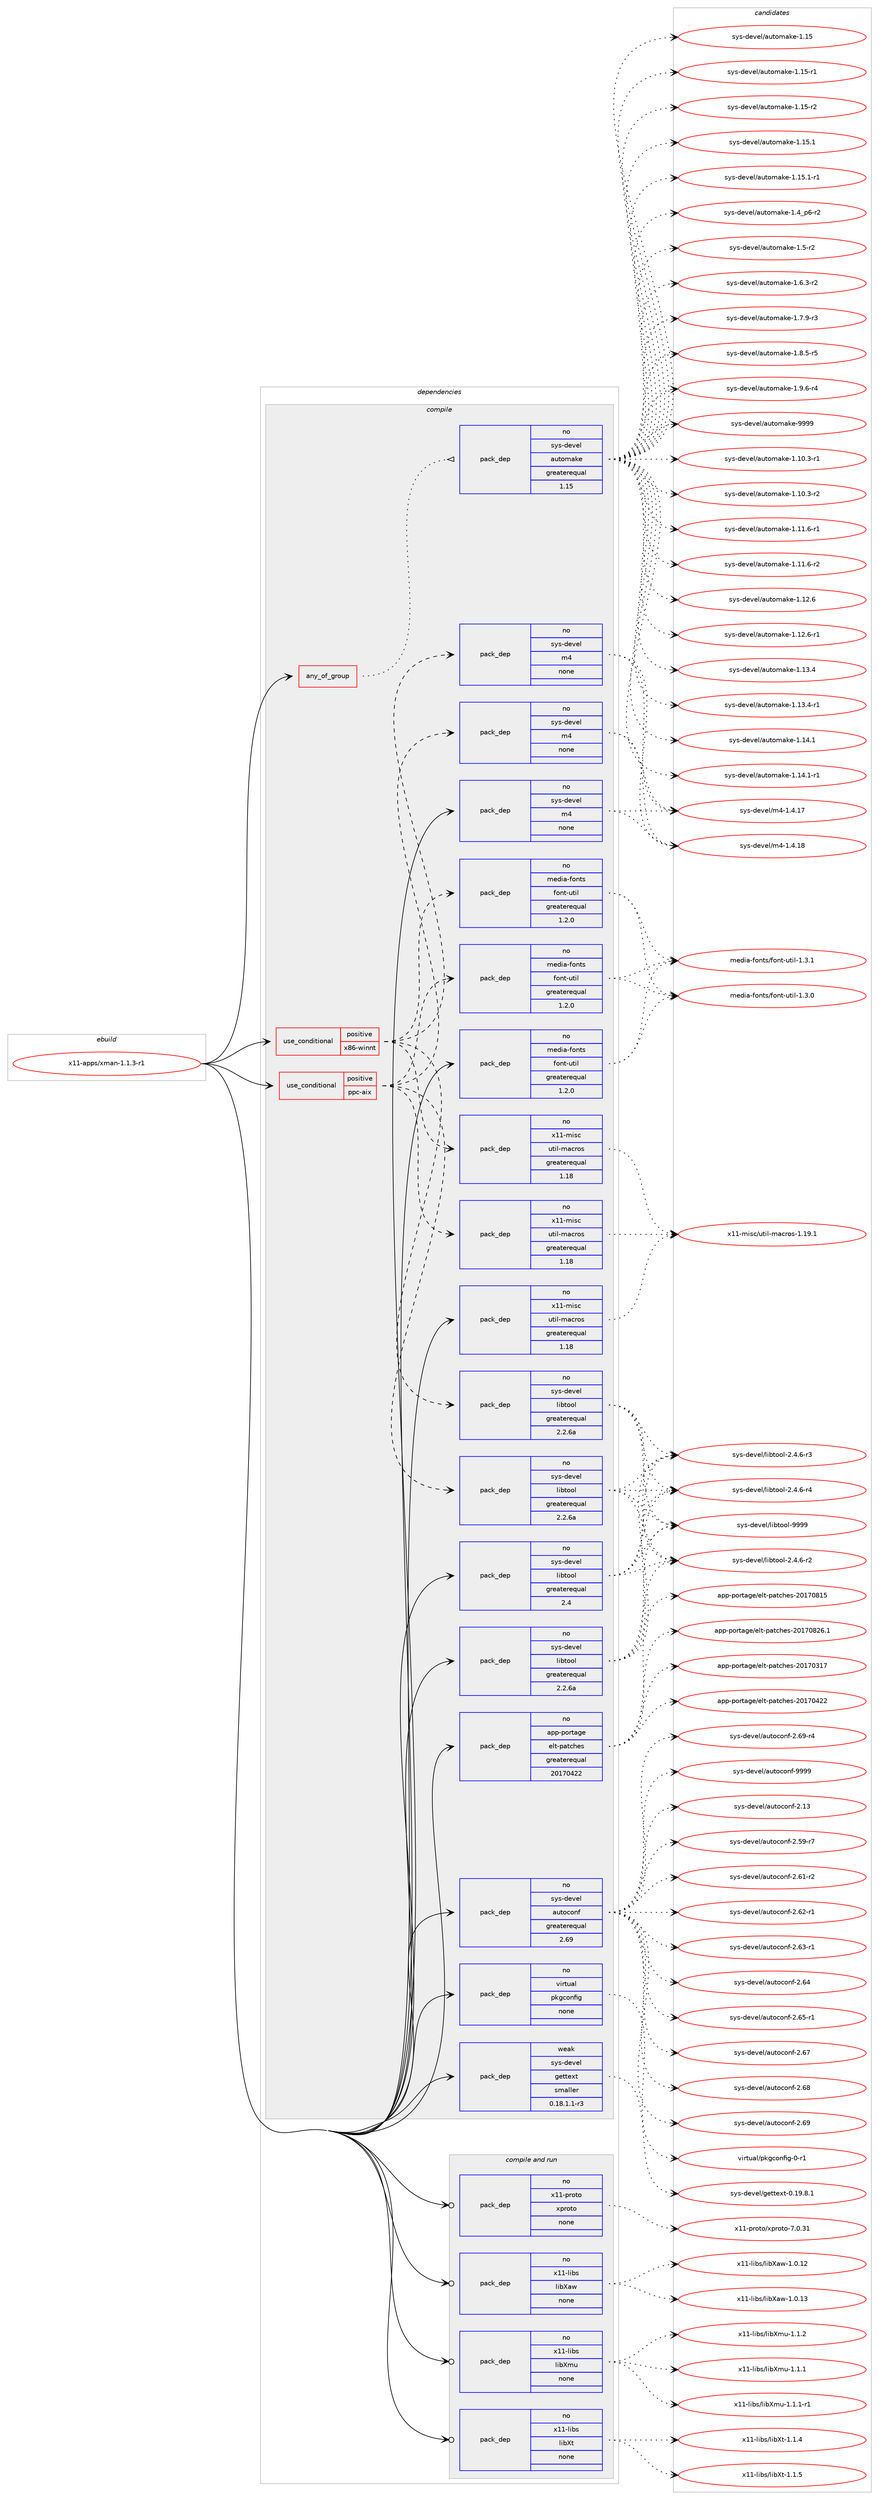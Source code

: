 digraph prolog {

# *************
# Graph options
# *************

newrank=true;
concentrate=true;
compound=true;
graph [rankdir=LR,fontname=Helvetica,fontsize=10,ranksep=1.5];#, ranksep=2.5, nodesep=0.2];
edge  [arrowhead=vee];
node  [fontname=Helvetica,fontsize=10];

# **********
# The ebuild
# **********

subgraph cluster_leftcol {
color=gray;
rank=same;
label=<<i>ebuild</i>>;
id [label="x11-apps/xman-1.1.3-r1", color=red, width=4, href="../x11-apps/xman-1.1.3-r1.svg"];
}

# ****************
# The dependencies
# ****************

subgraph cluster_midcol {
color=gray;
label=<<i>dependencies</i>>;
subgraph cluster_compile {
fillcolor="#eeeeee";
style=filled;
label=<<i>compile</i>>;
subgraph any9085 {
dependency510806 [label=<<TABLE BORDER="0" CELLBORDER="1" CELLSPACING="0" CELLPADDING="4"><TR><TD CELLPADDING="10">any_of_group</TD></TR></TABLE>>, shape=none, color=red];subgraph pack379798 {
dependency510807 [label=<<TABLE BORDER="0" CELLBORDER="1" CELLSPACING="0" CELLPADDING="4" WIDTH="220"><TR><TD ROWSPAN="6" CELLPADDING="30">pack_dep</TD></TR><TR><TD WIDTH="110">no</TD></TR><TR><TD>sys-devel</TD></TR><TR><TD>automake</TD></TR><TR><TD>greaterequal</TD></TR><TR><TD>1.15</TD></TR></TABLE>>, shape=none, color=blue];
}
dependency510806:e -> dependency510807:w [weight=20,style="dotted",arrowhead="oinv"];
}
id:e -> dependency510806:w [weight=20,style="solid",arrowhead="vee"];
subgraph cond121584 {
dependency510808 [label=<<TABLE BORDER="0" CELLBORDER="1" CELLSPACING="0" CELLPADDING="4"><TR><TD ROWSPAN="3" CELLPADDING="10">use_conditional</TD></TR><TR><TD>positive</TD></TR><TR><TD>ppc-aix</TD></TR></TABLE>>, shape=none, color=red];
subgraph pack379799 {
dependency510809 [label=<<TABLE BORDER="0" CELLBORDER="1" CELLSPACING="0" CELLPADDING="4" WIDTH="220"><TR><TD ROWSPAN="6" CELLPADDING="30">pack_dep</TD></TR><TR><TD WIDTH="110">no</TD></TR><TR><TD>sys-devel</TD></TR><TR><TD>libtool</TD></TR><TR><TD>greaterequal</TD></TR><TR><TD>2.2.6a</TD></TR></TABLE>>, shape=none, color=blue];
}
dependency510808:e -> dependency510809:w [weight=20,style="dashed",arrowhead="vee"];
subgraph pack379800 {
dependency510810 [label=<<TABLE BORDER="0" CELLBORDER="1" CELLSPACING="0" CELLPADDING="4" WIDTH="220"><TR><TD ROWSPAN="6" CELLPADDING="30">pack_dep</TD></TR><TR><TD WIDTH="110">no</TD></TR><TR><TD>sys-devel</TD></TR><TR><TD>m4</TD></TR><TR><TD>none</TD></TR><TR><TD></TD></TR></TABLE>>, shape=none, color=blue];
}
dependency510808:e -> dependency510810:w [weight=20,style="dashed",arrowhead="vee"];
subgraph pack379801 {
dependency510811 [label=<<TABLE BORDER="0" CELLBORDER="1" CELLSPACING="0" CELLPADDING="4" WIDTH="220"><TR><TD ROWSPAN="6" CELLPADDING="30">pack_dep</TD></TR><TR><TD WIDTH="110">no</TD></TR><TR><TD>x11-misc</TD></TR><TR><TD>util-macros</TD></TR><TR><TD>greaterequal</TD></TR><TR><TD>1.18</TD></TR></TABLE>>, shape=none, color=blue];
}
dependency510808:e -> dependency510811:w [weight=20,style="dashed",arrowhead="vee"];
subgraph pack379802 {
dependency510812 [label=<<TABLE BORDER="0" CELLBORDER="1" CELLSPACING="0" CELLPADDING="4" WIDTH="220"><TR><TD ROWSPAN="6" CELLPADDING="30">pack_dep</TD></TR><TR><TD WIDTH="110">no</TD></TR><TR><TD>media-fonts</TD></TR><TR><TD>font-util</TD></TR><TR><TD>greaterequal</TD></TR><TR><TD>1.2.0</TD></TR></TABLE>>, shape=none, color=blue];
}
dependency510808:e -> dependency510812:w [weight=20,style="dashed",arrowhead="vee"];
}
id:e -> dependency510808:w [weight=20,style="solid",arrowhead="vee"];
subgraph cond121585 {
dependency510813 [label=<<TABLE BORDER="0" CELLBORDER="1" CELLSPACING="0" CELLPADDING="4"><TR><TD ROWSPAN="3" CELLPADDING="10">use_conditional</TD></TR><TR><TD>positive</TD></TR><TR><TD>x86-winnt</TD></TR></TABLE>>, shape=none, color=red];
subgraph pack379803 {
dependency510814 [label=<<TABLE BORDER="0" CELLBORDER="1" CELLSPACING="0" CELLPADDING="4" WIDTH="220"><TR><TD ROWSPAN="6" CELLPADDING="30">pack_dep</TD></TR><TR><TD WIDTH="110">no</TD></TR><TR><TD>sys-devel</TD></TR><TR><TD>libtool</TD></TR><TR><TD>greaterequal</TD></TR><TR><TD>2.2.6a</TD></TR></TABLE>>, shape=none, color=blue];
}
dependency510813:e -> dependency510814:w [weight=20,style="dashed",arrowhead="vee"];
subgraph pack379804 {
dependency510815 [label=<<TABLE BORDER="0" CELLBORDER="1" CELLSPACING="0" CELLPADDING="4" WIDTH="220"><TR><TD ROWSPAN="6" CELLPADDING="30">pack_dep</TD></TR><TR><TD WIDTH="110">no</TD></TR><TR><TD>sys-devel</TD></TR><TR><TD>m4</TD></TR><TR><TD>none</TD></TR><TR><TD></TD></TR></TABLE>>, shape=none, color=blue];
}
dependency510813:e -> dependency510815:w [weight=20,style="dashed",arrowhead="vee"];
subgraph pack379805 {
dependency510816 [label=<<TABLE BORDER="0" CELLBORDER="1" CELLSPACING="0" CELLPADDING="4" WIDTH="220"><TR><TD ROWSPAN="6" CELLPADDING="30">pack_dep</TD></TR><TR><TD WIDTH="110">no</TD></TR><TR><TD>x11-misc</TD></TR><TR><TD>util-macros</TD></TR><TR><TD>greaterequal</TD></TR><TR><TD>1.18</TD></TR></TABLE>>, shape=none, color=blue];
}
dependency510813:e -> dependency510816:w [weight=20,style="dashed",arrowhead="vee"];
subgraph pack379806 {
dependency510817 [label=<<TABLE BORDER="0" CELLBORDER="1" CELLSPACING="0" CELLPADDING="4" WIDTH="220"><TR><TD ROWSPAN="6" CELLPADDING="30">pack_dep</TD></TR><TR><TD WIDTH="110">no</TD></TR><TR><TD>media-fonts</TD></TR><TR><TD>font-util</TD></TR><TR><TD>greaterequal</TD></TR><TR><TD>1.2.0</TD></TR></TABLE>>, shape=none, color=blue];
}
dependency510813:e -> dependency510817:w [weight=20,style="dashed",arrowhead="vee"];
}
id:e -> dependency510813:w [weight=20,style="solid",arrowhead="vee"];
subgraph pack379807 {
dependency510818 [label=<<TABLE BORDER="0" CELLBORDER="1" CELLSPACING="0" CELLPADDING="4" WIDTH="220"><TR><TD ROWSPAN="6" CELLPADDING="30">pack_dep</TD></TR><TR><TD WIDTH="110">no</TD></TR><TR><TD>app-portage</TD></TR><TR><TD>elt-patches</TD></TR><TR><TD>greaterequal</TD></TR><TR><TD>20170422</TD></TR></TABLE>>, shape=none, color=blue];
}
id:e -> dependency510818:w [weight=20,style="solid",arrowhead="vee"];
subgraph pack379808 {
dependency510819 [label=<<TABLE BORDER="0" CELLBORDER="1" CELLSPACING="0" CELLPADDING="4" WIDTH="220"><TR><TD ROWSPAN="6" CELLPADDING="30">pack_dep</TD></TR><TR><TD WIDTH="110">no</TD></TR><TR><TD>media-fonts</TD></TR><TR><TD>font-util</TD></TR><TR><TD>greaterequal</TD></TR><TR><TD>1.2.0</TD></TR></TABLE>>, shape=none, color=blue];
}
id:e -> dependency510819:w [weight=20,style="solid",arrowhead="vee"];
subgraph pack379809 {
dependency510820 [label=<<TABLE BORDER="0" CELLBORDER="1" CELLSPACING="0" CELLPADDING="4" WIDTH="220"><TR><TD ROWSPAN="6" CELLPADDING="30">pack_dep</TD></TR><TR><TD WIDTH="110">no</TD></TR><TR><TD>sys-devel</TD></TR><TR><TD>autoconf</TD></TR><TR><TD>greaterequal</TD></TR><TR><TD>2.69</TD></TR></TABLE>>, shape=none, color=blue];
}
id:e -> dependency510820:w [weight=20,style="solid",arrowhead="vee"];
subgraph pack379810 {
dependency510821 [label=<<TABLE BORDER="0" CELLBORDER="1" CELLSPACING="0" CELLPADDING="4" WIDTH="220"><TR><TD ROWSPAN="6" CELLPADDING="30">pack_dep</TD></TR><TR><TD WIDTH="110">no</TD></TR><TR><TD>sys-devel</TD></TR><TR><TD>libtool</TD></TR><TR><TD>greaterequal</TD></TR><TR><TD>2.2.6a</TD></TR></TABLE>>, shape=none, color=blue];
}
id:e -> dependency510821:w [weight=20,style="solid",arrowhead="vee"];
subgraph pack379811 {
dependency510822 [label=<<TABLE BORDER="0" CELLBORDER="1" CELLSPACING="0" CELLPADDING="4" WIDTH="220"><TR><TD ROWSPAN="6" CELLPADDING="30">pack_dep</TD></TR><TR><TD WIDTH="110">no</TD></TR><TR><TD>sys-devel</TD></TR><TR><TD>libtool</TD></TR><TR><TD>greaterequal</TD></TR><TR><TD>2.4</TD></TR></TABLE>>, shape=none, color=blue];
}
id:e -> dependency510822:w [weight=20,style="solid",arrowhead="vee"];
subgraph pack379812 {
dependency510823 [label=<<TABLE BORDER="0" CELLBORDER="1" CELLSPACING="0" CELLPADDING="4" WIDTH="220"><TR><TD ROWSPAN="6" CELLPADDING="30">pack_dep</TD></TR><TR><TD WIDTH="110">no</TD></TR><TR><TD>sys-devel</TD></TR><TR><TD>m4</TD></TR><TR><TD>none</TD></TR><TR><TD></TD></TR></TABLE>>, shape=none, color=blue];
}
id:e -> dependency510823:w [weight=20,style="solid",arrowhead="vee"];
subgraph pack379813 {
dependency510824 [label=<<TABLE BORDER="0" CELLBORDER="1" CELLSPACING="0" CELLPADDING="4" WIDTH="220"><TR><TD ROWSPAN="6" CELLPADDING="30">pack_dep</TD></TR><TR><TD WIDTH="110">no</TD></TR><TR><TD>virtual</TD></TR><TR><TD>pkgconfig</TD></TR><TR><TD>none</TD></TR><TR><TD></TD></TR></TABLE>>, shape=none, color=blue];
}
id:e -> dependency510824:w [weight=20,style="solid",arrowhead="vee"];
subgraph pack379814 {
dependency510825 [label=<<TABLE BORDER="0" CELLBORDER="1" CELLSPACING="0" CELLPADDING="4" WIDTH="220"><TR><TD ROWSPAN="6" CELLPADDING="30">pack_dep</TD></TR><TR><TD WIDTH="110">no</TD></TR><TR><TD>x11-misc</TD></TR><TR><TD>util-macros</TD></TR><TR><TD>greaterequal</TD></TR><TR><TD>1.18</TD></TR></TABLE>>, shape=none, color=blue];
}
id:e -> dependency510825:w [weight=20,style="solid",arrowhead="vee"];
subgraph pack379815 {
dependency510826 [label=<<TABLE BORDER="0" CELLBORDER="1" CELLSPACING="0" CELLPADDING="4" WIDTH="220"><TR><TD ROWSPAN="6" CELLPADDING="30">pack_dep</TD></TR><TR><TD WIDTH="110">weak</TD></TR><TR><TD>sys-devel</TD></TR><TR><TD>gettext</TD></TR><TR><TD>smaller</TD></TR><TR><TD>0.18.1.1-r3</TD></TR></TABLE>>, shape=none, color=blue];
}
id:e -> dependency510826:w [weight=20,style="solid",arrowhead="vee"];
}
subgraph cluster_compileandrun {
fillcolor="#eeeeee";
style=filled;
label=<<i>compile and run</i>>;
subgraph pack379816 {
dependency510827 [label=<<TABLE BORDER="0" CELLBORDER="1" CELLSPACING="0" CELLPADDING="4" WIDTH="220"><TR><TD ROWSPAN="6" CELLPADDING="30">pack_dep</TD></TR><TR><TD WIDTH="110">no</TD></TR><TR><TD>x11-libs</TD></TR><TR><TD>libXaw</TD></TR><TR><TD>none</TD></TR><TR><TD></TD></TR></TABLE>>, shape=none, color=blue];
}
id:e -> dependency510827:w [weight=20,style="solid",arrowhead="odotvee"];
subgraph pack379817 {
dependency510828 [label=<<TABLE BORDER="0" CELLBORDER="1" CELLSPACING="0" CELLPADDING="4" WIDTH="220"><TR><TD ROWSPAN="6" CELLPADDING="30">pack_dep</TD></TR><TR><TD WIDTH="110">no</TD></TR><TR><TD>x11-libs</TD></TR><TR><TD>libXmu</TD></TR><TR><TD>none</TD></TR><TR><TD></TD></TR></TABLE>>, shape=none, color=blue];
}
id:e -> dependency510828:w [weight=20,style="solid",arrowhead="odotvee"];
subgraph pack379818 {
dependency510829 [label=<<TABLE BORDER="0" CELLBORDER="1" CELLSPACING="0" CELLPADDING="4" WIDTH="220"><TR><TD ROWSPAN="6" CELLPADDING="30">pack_dep</TD></TR><TR><TD WIDTH="110">no</TD></TR><TR><TD>x11-libs</TD></TR><TR><TD>libXt</TD></TR><TR><TD>none</TD></TR><TR><TD></TD></TR></TABLE>>, shape=none, color=blue];
}
id:e -> dependency510829:w [weight=20,style="solid",arrowhead="odotvee"];
subgraph pack379819 {
dependency510830 [label=<<TABLE BORDER="0" CELLBORDER="1" CELLSPACING="0" CELLPADDING="4" WIDTH="220"><TR><TD ROWSPAN="6" CELLPADDING="30">pack_dep</TD></TR><TR><TD WIDTH="110">no</TD></TR><TR><TD>x11-proto</TD></TR><TR><TD>xproto</TD></TR><TR><TD>none</TD></TR><TR><TD></TD></TR></TABLE>>, shape=none, color=blue];
}
id:e -> dependency510830:w [weight=20,style="solid",arrowhead="odotvee"];
}
subgraph cluster_run {
fillcolor="#eeeeee";
style=filled;
label=<<i>run</i>>;
}
}

# **************
# The candidates
# **************

subgraph cluster_choices {
rank=same;
color=gray;
label=<<i>candidates</i>>;

subgraph choice379798 {
color=black;
nodesep=1;
choice11512111545100101118101108479711711611110997107101454946494846514511449 [label="sys-devel/automake-1.10.3-r1", color=red, width=4,href="../sys-devel/automake-1.10.3-r1.svg"];
choice11512111545100101118101108479711711611110997107101454946494846514511450 [label="sys-devel/automake-1.10.3-r2", color=red, width=4,href="../sys-devel/automake-1.10.3-r2.svg"];
choice11512111545100101118101108479711711611110997107101454946494946544511449 [label="sys-devel/automake-1.11.6-r1", color=red, width=4,href="../sys-devel/automake-1.11.6-r1.svg"];
choice11512111545100101118101108479711711611110997107101454946494946544511450 [label="sys-devel/automake-1.11.6-r2", color=red, width=4,href="../sys-devel/automake-1.11.6-r2.svg"];
choice1151211154510010111810110847971171161111099710710145494649504654 [label="sys-devel/automake-1.12.6", color=red, width=4,href="../sys-devel/automake-1.12.6.svg"];
choice11512111545100101118101108479711711611110997107101454946495046544511449 [label="sys-devel/automake-1.12.6-r1", color=red, width=4,href="../sys-devel/automake-1.12.6-r1.svg"];
choice1151211154510010111810110847971171161111099710710145494649514652 [label="sys-devel/automake-1.13.4", color=red, width=4,href="../sys-devel/automake-1.13.4.svg"];
choice11512111545100101118101108479711711611110997107101454946495146524511449 [label="sys-devel/automake-1.13.4-r1", color=red, width=4,href="../sys-devel/automake-1.13.4-r1.svg"];
choice1151211154510010111810110847971171161111099710710145494649524649 [label="sys-devel/automake-1.14.1", color=red, width=4,href="../sys-devel/automake-1.14.1.svg"];
choice11512111545100101118101108479711711611110997107101454946495246494511449 [label="sys-devel/automake-1.14.1-r1", color=red, width=4,href="../sys-devel/automake-1.14.1-r1.svg"];
choice115121115451001011181011084797117116111109971071014549464953 [label="sys-devel/automake-1.15", color=red, width=4,href="../sys-devel/automake-1.15.svg"];
choice1151211154510010111810110847971171161111099710710145494649534511449 [label="sys-devel/automake-1.15-r1", color=red, width=4,href="../sys-devel/automake-1.15-r1.svg"];
choice1151211154510010111810110847971171161111099710710145494649534511450 [label="sys-devel/automake-1.15-r2", color=red, width=4,href="../sys-devel/automake-1.15-r2.svg"];
choice1151211154510010111810110847971171161111099710710145494649534649 [label="sys-devel/automake-1.15.1", color=red, width=4,href="../sys-devel/automake-1.15.1.svg"];
choice11512111545100101118101108479711711611110997107101454946495346494511449 [label="sys-devel/automake-1.15.1-r1", color=red, width=4,href="../sys-devel/automake-1.15.1-r1.svg"];
choice115121115451001011181011084797117116111109971071014549465295112544511450 [label="sys-devel/automake-1.4_p6-r2", color=red, width=4,href="../sys-devel/automake-1.4_p6-r2.svg"];
choice11512111545100101118101108479711711611110997107101454946534511450 [label="sys-devel/automake-1.5-r2", color=red, width=4,href="../sys-devel/automake-1.5-r2.svg"];
choice115121115451001011181011084797117116111109971071014549465446514511450 [label="sys-devel/automake-1.6.3-r2", color=red, width=4,href="../sys-devel/automake-1.6.3-r2.svg"];
choice115121115451001011181011084797117116111109971071014549465546574511451 [label="sys-devel/automake-1.7.9-r3", color=red, width=4,href="../sys-devel/automake-1.7.9-r3.svg"];
choice115121115451001011181011084797117116111109971071014549465646534511453 [label="sys-devel/automake-1.8.5-r5", color=red, width=4,href="../sys-devel/automake-1.8.5-r5.svg"];
choice115121115451001011181011084797117116111109971071014549465746544511452 [label="sys-devel/automake-1.9.6-r4", color=red, width=4,href="../sys-devel/automake-1.9.6-r4.svg"];
choice115121115451001011181011084797117116111109971071014557575757 [label="sys-devel/automake-9999", color=red, width=4,href="../sys-devel/automake-9999.svg"];
dependency510807:e -> choice11512111545100101118101108479711711611110997107101454946494846514511449:w [style=dotted,weight="100"];
dependency510807:e -> choice11512111545100101118101108479711711611110997107101454946494846514511450:w [style=dotted,weight="100"];
dependency510807:e -> choice11512111545100101118101108479711711611110997107101454946494946544511449:w [style=dotted,weight="100"];
dependency510807:e -> choice11512111545100101118101108479711711611110997107101454946494946544511450:w [style=dotted,weight="100"];
dependency510807:e -> choice1151211154510010111810110847971171161111099710710145494649504654:w [style=dotted,weight="100"];
dependency510807:e -> choice11512111545100101118101108479711711611110997107101454946495046544511449:w [style=dotted,weight="100"];
dependency510807:e -> choice1151211154510010111810110847971171161111099710710145494649514652:w [style=dotted,weight="100"];
dependency510807:e -> choice11512111545100101118101108479711711611110997107101454946495146524511449:w [style=dotted,weight="100"];
dependency510807:e -> choice1151211154510010111810110847971171161111099710710145494649524649:w [style=dotted,weight="100"];
dependency510807:e -> choice11512111545100101118101108479711711611110997107101454946495246494511449:w [style=dotted,weight="100"];
dependency510807:e -> choice115121115451001011181011084797117116111109971071014549464953:w [style=dotted,weight="100"];
dependency510807:e -> choice1151211154510010111810110847971171161111099710710145494649534511449:w [style=dotted,weight="100"];
dependency510807:e -> choice1151211154510010111810110847971171161111099710710145494649534511450:w [style=dotted,weight="100"];
dependency510807:e -> choice1151211154510010111810110847971171161111099710710145494649534649:w [style=dotted,weight="100"];
dependency510807:e -> choice11512111545100101118101108479711711611110997107101454946495346494511449:w [style=dotted,weight="100"];
dependency510807:e -> choice115121115451001011181011084797117116111109971071014549465295112544511450:w [style=dotted,weight="100"];
dependency510807:e -> choice11512111545100101118101108479711711611110997107101454946534511450:w [style=dotted,weight="100"];
dependency510807:e -> choice115121115451001011181011084797117116111109971071014549465446514511450:w [style=dotted,weight="100"];
dependency510807:e -> choice115121115451001011181011084797117116111109971071014549465546574511451:w [style=dotted,weight="100"];
dependency510807:e -> choice115121115451001011181011084797117116111109971071014549465646534511453:w [style=dotted,weight="100"];
dependency510807:e -> choice115121115451001011181011084797117116111109971071014549465746544511452:w [style=dotted,weight="100"];
dependency510807:e -> choice115121115451001011181011084797117116111109971071014557575757:w [style=dotted,weight="100"];
}
subgraph choice379799 {
color=black;
nodesep=1;
choice1151211154510010111810110847108105981161111111084550465246544511450 [label="sys-devel/libtool-2.4.6-r2", color=red, width=4,href="../sys-devel/libtool-2.4.6-r2.svg"];
choice1151211154510010111810110847108105981161111111084550465246544511451 [label="sys-devel/libtool-2.4.6-r3", color=red, width=4,href="../sys-devel/libtool-2.4.6-r3.svg"];
choice1151211154510010111810110847108105981161111111084550465246544511452 [label="sys-devel/libtool-2.4.6-r4", color=red, width=4,href="../sys-devel/libtool-2.4.6-r4.svg"];
choice1151211154510010111810110847108105981161111111084557575757 [label="sys-devel/libtool-9999", color=red, width=4,href="../sys-devel/libtool-9999.svg"];
dependency510809:e -> choice1151211154510010111810110847108105981161111111084550465246544511450:w [style=dotted,weight="100"];
dependency510809:e -> choice1151211154510010111810110847108105981161111111084550465246544511451:w [style=dotted,weight="100"];
dependency510809:e -> choice1151211154510010111810110847108105981161111111084550465246544511452:w [style=dotted,weight="100"];
dependency510809:e -> choice1151211154510010111810110847108105981161111111084557575757:w [style=dotted,weight="100"];
}
subgraph choice379800 {
color=black;
nodesep=1;
choice11512111545100101118101108471095245494652464955 [label="sys-devel/m4-1.4.17", color=red, width=4,href="../sys-devel/m4-1.4.17.svg"];
choice11512111545100101118101108471095245494652464956 [label="sys-devel/m4-1.4.18", color=red, width=4,href="../sys-devel/m4-1.4.18.svg"];
dependency510810:e -> choice11512111545100101118101108471095245494652464955:w [style=dotted,weight="100"];
dependency510810:e -> choice11512111545100101118101108471095245494652464956:w [style=dotted,weight="100"];
}
subgraph choice379801 {
color=black;
nodesep=1;
choice120494945109105115994711711610510845109979911411111545494649574649 [label="x11-misc/util-macros-1.19.1", color=red, width=4,href="../x11-misc/util-macros-1.19.1.svg"];
dependency510811:e -> choice120494945109105115994711711610510845109979911411111545494649574649:w [style=dotted,weight="100"];
}
subgraph choice379802 {
color=black;
nodesep=1;
choice10910110010597451021111101161154710211111011645117116105108454946514648 [label="media-fonts/font-util-1.3.0", color=red, width=4,href="../media-fonts/font-util-1.3.0.svg"];
choice10910110010597451021111101161154710211111011645117116105108454946514649 [label="media-fonts/font-util-1.3.1", color=red, width=4,href="../media-fonts/font-util-1.3.1.svg"];
dependency510812:e -> choice10910110010597451021111101161154710211111011645117116105108454946514648:w [style=dotted,weight="100"];
dependency510812:e -> choice10910110010597451021111101161154710211111011645117116105108454946514649:w [style=dotted,weight="100"];
}
subgraph choice379803 {
color=black;
nodesep=1;
choice1151211154510010111810110847108105981161111111084550465246544511450 [label="sys-devel/libtool-2.4.6-r2", color=red, width=4,href="../sys-devel/libtool-2.4.6-r2.svg"];
choice1151211154510010111810110847108105981161111111084550465246544511451 [label="sys-devel/libtool-2.4.6-r3", color=red, width=4,href="../sys-devel/libtool-2.4.6-r3.svg"];
choice1151211154510010111810110847108105981161111111084550465246544511452 [label="sys-devel/libtool-2.4.6-r4", color=red, width=4,href="../sys-devel/libtool-2.4.6-r4.svg"];
choice1151211154510010111810110847108105981161111111084557575757 [label="sys-devel/libtool-9999", color=red, width=4,href="../sys-devel/libtool-9999.svg"];
dependency510814:e -> choice1151211154510010111810110847108105981161111111084550465246544511450:w [style=dotted,weight="100"];
dependency510814:e -> choice1151211154510010111810110847108105981161111111084550465246544511451:w [style=dotted,weight="100"];
dependency510814:e -> choice1151211154510010111810110847108105981161111111084550465246544511452:w [style=dotted,weight="100"];
dependency510814:e -> choice1151211154510010111810110847108105981161111111084557575757:w [style=dotted,weight="100"];
}
subgraph choice379804 {
color=black;
nodesep=1;
choice11512111545100101118101108471095245494652464955 [label="sys-devel/m4-1.4.17", color=red, width=4,href="../sys-devel/m4-1.4.17.svg"];
choice11512111545100101118101108471095245494652464956 [label="sys-devel/m4-1.4.18", color=red, width=4,href="../sys-devel/m4-1.4.18.svg"];
dependency510815:e -> choice11512111545100101118101108471095245494652464955:w [style=dotted,weight="100"];
dependency510815:e -> choice11512111545100101118101108471095245494652464956:w [style=dotted,weight="100"];
}
subgraph choice379805 {
color=black;
nodesep=1;
choice120494945109105115994711711610510845109979911411111545494649574649 [label="x11-misc/util-macros-1.19.1", color=red, width=4,href="../x11-misc/util-macros-1.19.1.svg"];
dependency510816:e -> choice120494945109105115994711711610510845109979911411111545494649574649:w [style=dotted,weight="100"];
}
subgraph choice379806 {
color=black;
nodesep=1;
choice10910110010597451021111101161154710211111011645117116105108454946514648 [label="media-fonts/font-util-1.3.0", color=red, width=4,href="../media-fonts/font-util-1.3.0.svg"];
choice10910110010597451021111101161154710211111011645117116105108454946514649 [label="media-fonts/font-util-1.3.1", color=red, width=4,href="../media-fonts/font-util-1.3.1.svg"];
dependency510817:e -> choice10910110010597451021111101161154710211111011645117116105108454946514648:w [style=dotted,weight="100"];
dependency510817:e -> choice10910110010597451021111101161154710211111011645117116105108454946514649:w [style=dotted,weight="100"];
}
subgraph choice379807 {
color=black;
nodesep=1;
choice97112112451121111141169710310147101108116451129711699104101115455048495548514955 [label="app-portage/elt-patches-20170317", color=red, width=4,href="../app-portage/elt-patches-20170317.svg"];
choice97112112451121111141169710310147101108116451129711699104101115455048495548525050 [label="app-portage/elt-patches-20170422", color=red, width=4,href="../app-portage/elt-patches-20170422.svg"];
choice97112112451121111141169710310147101108116451129711699104101115455048495548564953 [label="app-portage/elt-patches-20170815", color=red, width=4,href="../app-portage/elt-patches-20170815.svg"];
choice971121124511211111411697103101471011081164511297116991041011154550484955485650544649 [label="app-portage/elt-patches-20170826.1", color=red, width=4,href="../app-portage/elt-patches-20170826.1.svg"];
dependency510818:e -> choice97112112451121111141169710310147101108116451129711699104101115455048495548514955:w [style=dotted,weight="100"];
dependency510818:e -> choice97112112451121111141169710310147101108116451129711699104101115455048495548525050:w [style=dotted,weight="100"];
dependency510818:e -> choice97112112451121111141169710310147101108116451129711699104101115455048495548564953:w [style=dotted,weight="100"];
dependency510818:e -> choice971121124511211111411697103101471011081164511297116991041011154550484955485650544649:w [style=dotted,weight="100"];
}
subgraph choice379808 {
color=black;
nodesep=1;
choice10910110010597451021111101161154710211111011645117116105108454946514648 [label="media-fonts/font-util-1.3.0", color=red, width=4,href="../media-fonts/font-util-1.3.0.svg"];
choice10910110010597451021111101161154710211111011645117116105108454946514649 [label="media-fonts/font-util-1.3.1", color=red, width=4,href="../media-fonts/font-util-1.3.1.svg"];
dependency510819:e -> choice10910110010597451021111101161154710211111011645117116105108454946514648:w [style=dotted,weight="100"];
dependency510819:e -> choice10910110010597451021111101161154710211111011645117116105108454946514649:w [style=dotted,weight="100"];
}
subgraph choice379809 {
color=black;
nodesep=1;
choice115121115451001011181011084797117116111991111101024550464951 [label="sys-devel/autoconf-2.13", color=red, width=4,href="../sys-devel/autoconf-2.13.svg"];
choice1151211154510010111810110847971171161119911111010245504653574511455 [label="sys-devel/autoconf-2.59-r7", color=red, width=4,href="../sys-devel/autoconf-2.59-r7.svg"];
choice1151211154510010111810110847971171161119911111010245504654494511450 [label="sys-devel/autoconf-2.61-r2", color=red, width=4,href="../sys-devel/autoconf-2.61-r2.svg"];
choice1151211154510010111810110847971171161119911111010245504654504511449 [label="sys-devel/autoconf-2.62-r1", color=red, width=4,href="../sys-devel/autoconf-2.62-r1.svg"];
choice1151211154510010111810110847971171161119911111010245504654514511449 [label="sys-devel/autoconf-2.63-r1", color=red, width=4,href="../sys-devel/autoconf-2.63-r1.svg"];
choice115121115451001011181011084797117116111991111101024550465452 [label="sys-devel/autoconf-2.64", color=red, width=4,href="../sys-devel/autoconf-2.64.svg"];
choice1151211154510010111810110847971171161119911111010245504654534511449 [label="sys-devel/autoconf-2.65-r1", color=red, width=4,href="../sys-devel/autoconf-2.65-r1.svg"];
choice115121115451001011181011084797117116111991111101024550465455 [label="sys-devel/autoconf-2.67", color=red, width=4,href="../sys-devel/autoconf-2.67.svg"];
choice115121115451001011181011084797117116111991111101024550465456 [label="sys-devel/autoconf-2.68", color=red, width=4,href="../sys-devel/autoconf-2.68.svg"];
choice115121115451001011181011084797117116111991111101024550465457 [label="sys-devel/autoconf-2.69", color=red, width=4,href="../sys-devel/autoconf-2.69.svg"];
choice1151211154510010111810110847971171161119911111010245504654574511452 [label="sys-devel/autoconf-2.69-r4", color=red, width=4,href="../sys-devel/autoconf-2.69-r4.svg"];
choice115121115451001011181011084797117116111991111101024557575757 [label="sys-devel/autoconf-9999", color=red, width=4,href="../sys-devel/autoconf-9999.svg"];
dependency510820:e -> choice115121115451001011181011084797117116111991111101024550464951:w [style=dotted,weight="100"];
dependency510820:e -> choice1151211154510010111810110847971171161119911111010245504653574511455:w [style=dotted,weight="100"];
dependency510820:e -> choice1151211154510010111810110847971171161119911111010245504654494511450:w [style=dotted,weight="100"];
dependency510820:e -> choice1151211154510010111810110847971171161119911111010245504654504511449:w [style=dotted,weight="100"];
dependency510820:e -> choice1151211154510010111810110847971171161119911111010245504654514511449:w [style=dotted,weight="100"];
dependency510820:e -> choice115121115451001011181011084797117116111991111101024550465452:w [style=dotted,weight="100"];
dependency510820:e -> choice1151211154510010111810110847971171161119911111010245504654534511449:w [style=dotted,weight="100"];
dependency510820:e -> choice115121115451001011181011084797117116111991111101024550465455:w [style=dotted,weight="100"];
dependency510820:e -> choice115121115451001011181011084797117116111991111101024550465456:w [style=dotted,weight="100"];
dependency510820:e -> choice115121115451001011181011084797117116111991111101024550465457:w [style=dotted,weight="100"];
dependency510820:e -> choice1151211154510010111810110847971171161119911111010245504654574511452:w [style=dotted,weight="100"];
dependency510820:e -> choice115121115451001011181011084797117116111991111101024557575757:w [style=dotted,weight="100"];
}
subgraph choice379810 {
color=black;
nodesep=1;
choice1151211154510010111810110847108105981161111111084550465246544511450 [label="sys-devel/libtool-2.4.6-r2", color=red, width=4,href="../sys-devel/libtool-2.4.6-r2.svg"];
choice1151211154510010111810110847108105981161111111084550465246544511451 [label="sys-devel/libtool-2.4.6-r3", color=red, width=4,href="../sys-devel/libtool-2.4.6-r3.svg"];
choice1151211154510010111810110847108105981161111111084550465246544511452 [label="sys-devel/libtool-2.4.6-r4", color=red, width=4,href="../sys-devel/libtool-2.4.6-r4.svg"];
choice1151211154510010111810110847108105981161111111084557575757 [label="sys-devel/libtool-9999", color=red, width=4,href="../sys-devel/libtool-9999.svg"];
dependency510821:e -> choice1151211154510010111810110847108105981161111111084550465246544511450:w [style=dotted,weight="100"];
dependency510821:e -> choice1151211154510010111810110847108105981161111111084550465246544511451:w [style=dotted,weight="100"];
dependency510821:e -> choice1151211154510010111810110847108105981161111111084550465246544511452:w [style=dotted,weight="100"];
dependency510821:e -> choice1151211154510010111810110847108105981161111111084557575757:w [style=dotted,weight="100"];
}
subgraph choice379811 {
color=black;
nodesep=1;
choice1151211154510010111810110847108105981161111111084550465246544511450 [label="sys-devel/libtool-2.4.6-r2", color=red, width=4,href="../sys-devel/libtool-2.4.6-r2.svg"];
choice1151211154510010111810110847108105981161111111084550465246544511451 [label="sys-devel/libtool-2.4.6-r3", color=red, width=4,href="../sys-devel/libtool-2.4.6-r3.svg"];
choice1151211154510010111810110847108105981161111111084550465246544511452 [label="sys-devel/libtool-2.4.6-r4", color=red, width=4,href="../sys-devel/libtool-2.4.6-r4.svg"];
choice1151211154510010111810110847108105981161111111084557575757 [label="sys-devel/libtool-9999", color=red, width=4,href="../sys-devel/libtool-9999.svg"];
dependency510822:e -> choice1151211154510010111810110847108105981161111111084550465246544511450:w [style=dotted,weight="100"];
dependency510822:e -> choice1151211154510010111810110847108105981161111111084550465246544511451:w [style=dotted,weight="100"];
dependency510822:e -> choice1151211154510010111810110847108105981161111111084550465246544511452:w [style=dotted,weight="100"];
dependency510822:e -> choice1151211154510010111810110847108105981161111111084557575757:w [style=dotted,weight="100"];
}
subgraph choice379812 {
color=black;
nodesep=1;
choice11512111545100101118101108471095245494652464955 [label="sys-devel/m4-1.4.17", color=red, width=4,href="../sys-devel/m4-1.4.17.svg"];
choice11512111545100101118101108471095245494652464956 [label="sys-devel/m4-1.4.18", color=red, width=4,href="../sys-devel/m4-1.4.18.svg"];
dependency510823:e -> choice11512111545100101118101108471095245494652464955:w [style=dotted,weight="100"];
dependency510823:e -> choice11512111545100101118101108471095245494652464956:w [style=dotted,weight="100"];
}
subgraph choice379813 {
color=black;
nodesep=1;
choice11810511411611797108471121071039911111010210510345484511449 [label="virtual/pkgconfig-0-r1", color=red, width=4,href="../virtual/pkgconfig-0-r1.svg"];
dependency510824:e -> choice11810511411611797108471121071039911111010210510345484511449:w [style=dotted,weight="100"];
}
subgraph choice379814 {
color=black;
nodesep=1;
choice120494945109105115994711711610510845109979911411111545494649574649 [label="x11-misc/util-macros-1.19.1", color=red, width=4,href="../x11-misc/util-macros-1.19.1.svg"];
dependency510825:e -> choice120494945109105115994711711610510845109979911411111545494649574649:w [style=dotted,weight="100"];
}
subgraph choice379815 {
color=black;
nodesep=1;
choice1151211154510010111810110847103101116116101120116454846495746564649 [label="sys-devel/gettext-0.19.8.1", color=red, width=4,href="../sys-devel/gettext-0.19.8.1.svg"];
dependency510826:e -> choice1151211154510010111810110847103101116116101120116454846495746564649:w [style=dotted,weight="100"];
}
subgraph choice379816 {
color=black;
nodesep=1;
choice120494945108105981154710810598889711945494648464950 [label="x11-libs/libXaw-1.0.12", color=red, width=4,href="../x11-libs/libXaw-1.0.12.svg"];
choice120494945108105981154710810598889711945494648464951 [label="x11-libs/libXaw-1.0.13", color=red, width=4,href="../x11-libs/libXaw-1.0.13.svg"];
dependency510827:e -> choice120494945108105981154710810598889711945494648464950:w [style=dotted,weight="100"];
dependency510827:e -> choice120494945108105981154710810598889711945494648464951:w [style=dotted,weight="100"];
}
subgraph choice379817 {
color=black;
nodesep=1;
choice12049494510810598115471081059888109117454946494649 [label="x11-libs/libXmu-1.1.1", color=red, width=4,href="../x11-libs/libXmu-1.1.1.svg"];
choice120494945108105981154710810598881091174549464946494511449 [label="x11-libs/libXmu-1.1.1-r1", color=red, width=4,href="../x11-libs/libXmu-1.1.1-r1.svg"];
choice12049494510810598115471081059888109117454946494650 [label="x11-libs/libXmu-1.1.2", color=red, width=4,href="../x11-libs/libXmu-1.1.2.svg"];
dependency510828:e -> choice12049494510810598115471081059888109117454946494649:w [style=dotted,weight="100"];
dependency510828:e -> choice120494945108105981154710810598881091174549464946494511449:w [style=dotted,weight="100"];
dependency510828:e -> choice12049494510810598115471081059888109117454946494650:w [style=dotted,weight="100"];
}
subgraph choice379818 {
color=black;
nodesep=1;
choice12049494510810598115471081059888116454946494652 [label="x11-libs/libXt-1.1.4", color=red, width=4,href="../x11-libs/libXt-1.1.4.svg"];
choice12049494510810598115471081059888116454946494653 [label="x11-libs/libXt-1.1.5", color=red, width=4,href="../x11-libs/libXt-1.1.5.svg"];
dependency510829:e -> choice12049494510810598115471081059888116454946494652:w [style=dotted,weight="100"];
dependency510829:e -> choice12049494510810598115471081059888116454946494653:w [style=dotted,weight="100"];
}
subgraph choice379819 {
color=black;
nodesep=1;
choice1204949451121141111161114712011211411111611145554648465149 [label="x11-proto/xproto-7.0.31", color=red, width=4,href="../x11-proto/xproto-7.0.31.svg"];
dependency510830:e -> choice1204949451121141111161114712011211411111611145554648465149:w [style=dotted,weight="100"];
}
}

}
